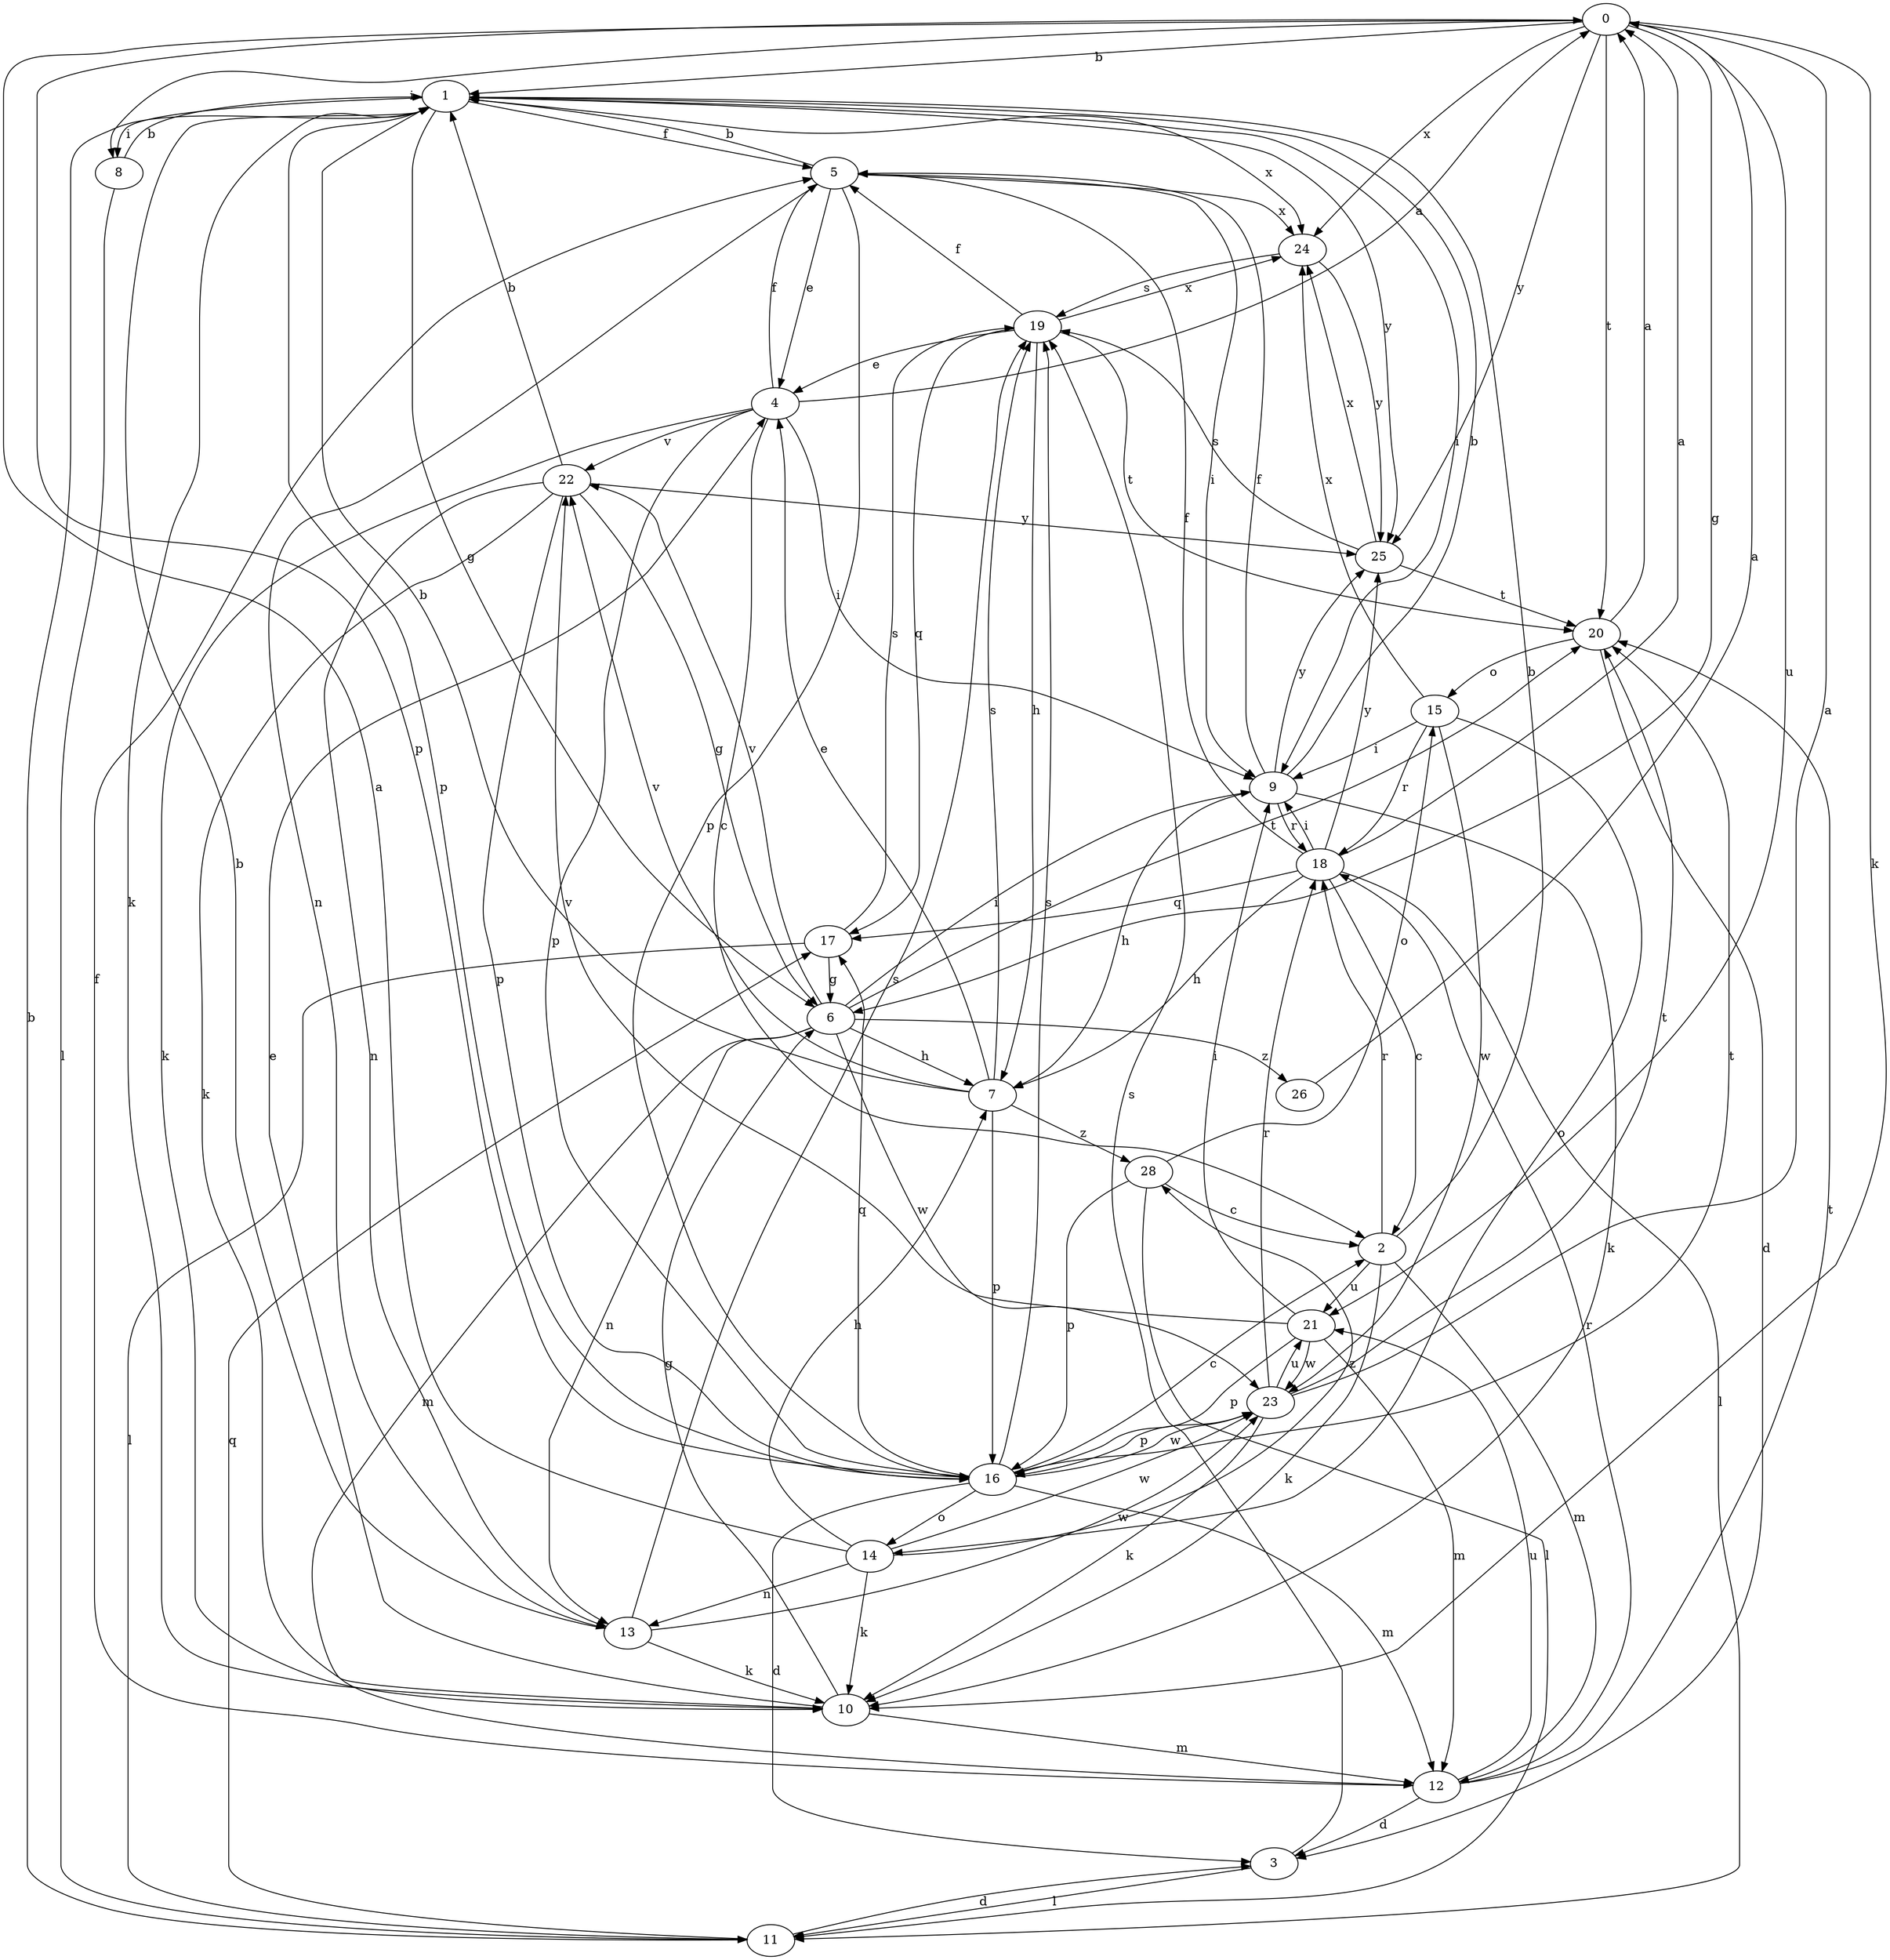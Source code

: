 strict digraph  {
0;
1;
2;
3;
4;
5;
6;
7;
8;
9;
10;
11;
12;
13;
14;
15;
16;
17;
18;
19;
20;
21;
22;
23;
24;
25;
26;
28;
0 -> 1  [label=b];
0 -> 6  [label=g];
0 -> 8  [label=i];
0 -> 10  [label=k];
0 -> 16  [label=p];
0 -> 20  [label=t];
0 -> 21  [label=u];
0 -> 24  [label=x];
0 -> 25  [label=y];
1 -> 5  [label=f];
1 -> 6  [label=g];
1 -> 8  [label=i];
1 -> 9  [label=i];
1 -> 10  [label=k];
1 -> 16  [label=p];
1 -> 24  [label=x];
1 -> 25  [label=y];
2 -> 1  [label=b];
2 -> 10  [label=k];
2 -> 12  [label=m];
2 -> 18  [label=r];
2 -> 21  [label=u];
3 -> 11  [label=l];
3 -> 19  [label=s];
4 -> 0  [label=a];
4 -> 2  [label=c];
4 -> 5  [label=f];
4 -> 9  [label=i];
4 -> 10  [label=k];
4 -> 16  [label=p];
4 -> 22  [label=v];
5 -> 1  [label=b];
5 -> 4  [label=e];
5 -> 9  [label=i];
5 -> 13  [label=n];
5 -> 16  [label=p];
5 -> 24  [label=x];
6 -> 7  [label=h];
6 -> 9  [label=i];
6 -> 12  [label=m];
6 -> 13  [label=n];
6 -> 20  [label=t];
6 -> 22  [label=v];
6 -> 23  [label=w];
6 -> 26  [label=z];
7 -> 1  [label=b];
7 -> 4  [label=e];
7 -> 16  [label=p];
7 -> 19  [label=s];
7 -> 22  [label=v];
7 -> 28  [label=z];
8 -> 1  [label=b];
8 -> 11  [label=l];
9 -> 1  [label=b];
9 -> 5  [label=f];
9 -> 7  [label=h];
9 -> 10  [label=k];
9 -> 18  [label=r];
9 -> 25  [label=y];
10 -> 4  [label=e];
10 -> 6  [label=g];
10 -> 12  [label=m];
11 -> 1  [label=b];
11 -> 3  [label=d];
11 -> 17  [label=q];
12 -> 3  [label=d];
12 -> 5  [label=f];
12 -> 18  [label=r];
12 -> 20  [label=t];
12 -> 21  [label=u];
13 -> 1  [label=b];
13 -> 10  [label=k];
13 -> 19  [label=s];
13 -> 23  [label=w];
14 -> 0  [label=a];
14 -> 7  [label=h];
14 -> 10  [label=k];
14 -> 13  [label=n];
14 -> 23  [label=w];
14 -> 28  [label=z];
15 -> 9  [label=i];
15 -> 14  [label=o];
15 -> 18  [label=r];
15 -> 23  [label=w];
15 -> 24  [label=x];
16 -> 2  [label=c];
16 -> 3  [label=d];
16 -> 12  [label=m];
16 -> 14  [label=o];
16 -> 17  [label=q];
16 -> 19  [label=s];
16 -> 20  [label=t];
16 -> 23  [label=w];
17 -> 6  [label=g];
17 -> 11  [label=l];
17 -> 19  [label=s];
18 -> 0  [label=a];
18 -> 2  [label=c];
18 -> 5  [label=f];
18 -> 7  [label=h];
18 -> 9  [label=i];
18 -> 11  [label=l];
18 -> 17  [label=q];
18 -> 25  [label=y];
19 -> 4  [label=e];
19 -> 5  [label=f];
19 -> 7  [label=h];
19 -> 17  [label=q];
19 -> 20  [label=t];
19 -> 24  [label=x];
20 -> 0  [label=a];
20 -> 3  [label=d];
20 -> 15  [label=o];
21 -> 9  [label=i];
21 -> 12  [label=m];
21 -> 16  [label=p];
21 -> 22  [label=v];
21 -> 23  [label=w];
22 -> 1  [label=b];
22 -> 6  [label=g];
22 -> 10  [label=k];
22 -> 13  [label=n];
22 -> 16  [label=p];
22 -> 25  [label=y];
23 -> 0  [label=a];
23 -> 10  [label=k];
23 -> 16  [label=p];
23 -> 18  [label=r];
23 -> 20  [label=t];
23 -> 21  [label=u];
24 -> 19  [label=s];
24 -> 25  [label=y];
25 -> 19  [label=s];
25 -> 20  [label=t];
25 -> 24  [label=x];
26 -> 0  [label=a];
28 -> 2  [label=c];
28 -> 11  [label=l];
28 -> 15  [label=o];
28 -> 16  [label=p];
}
